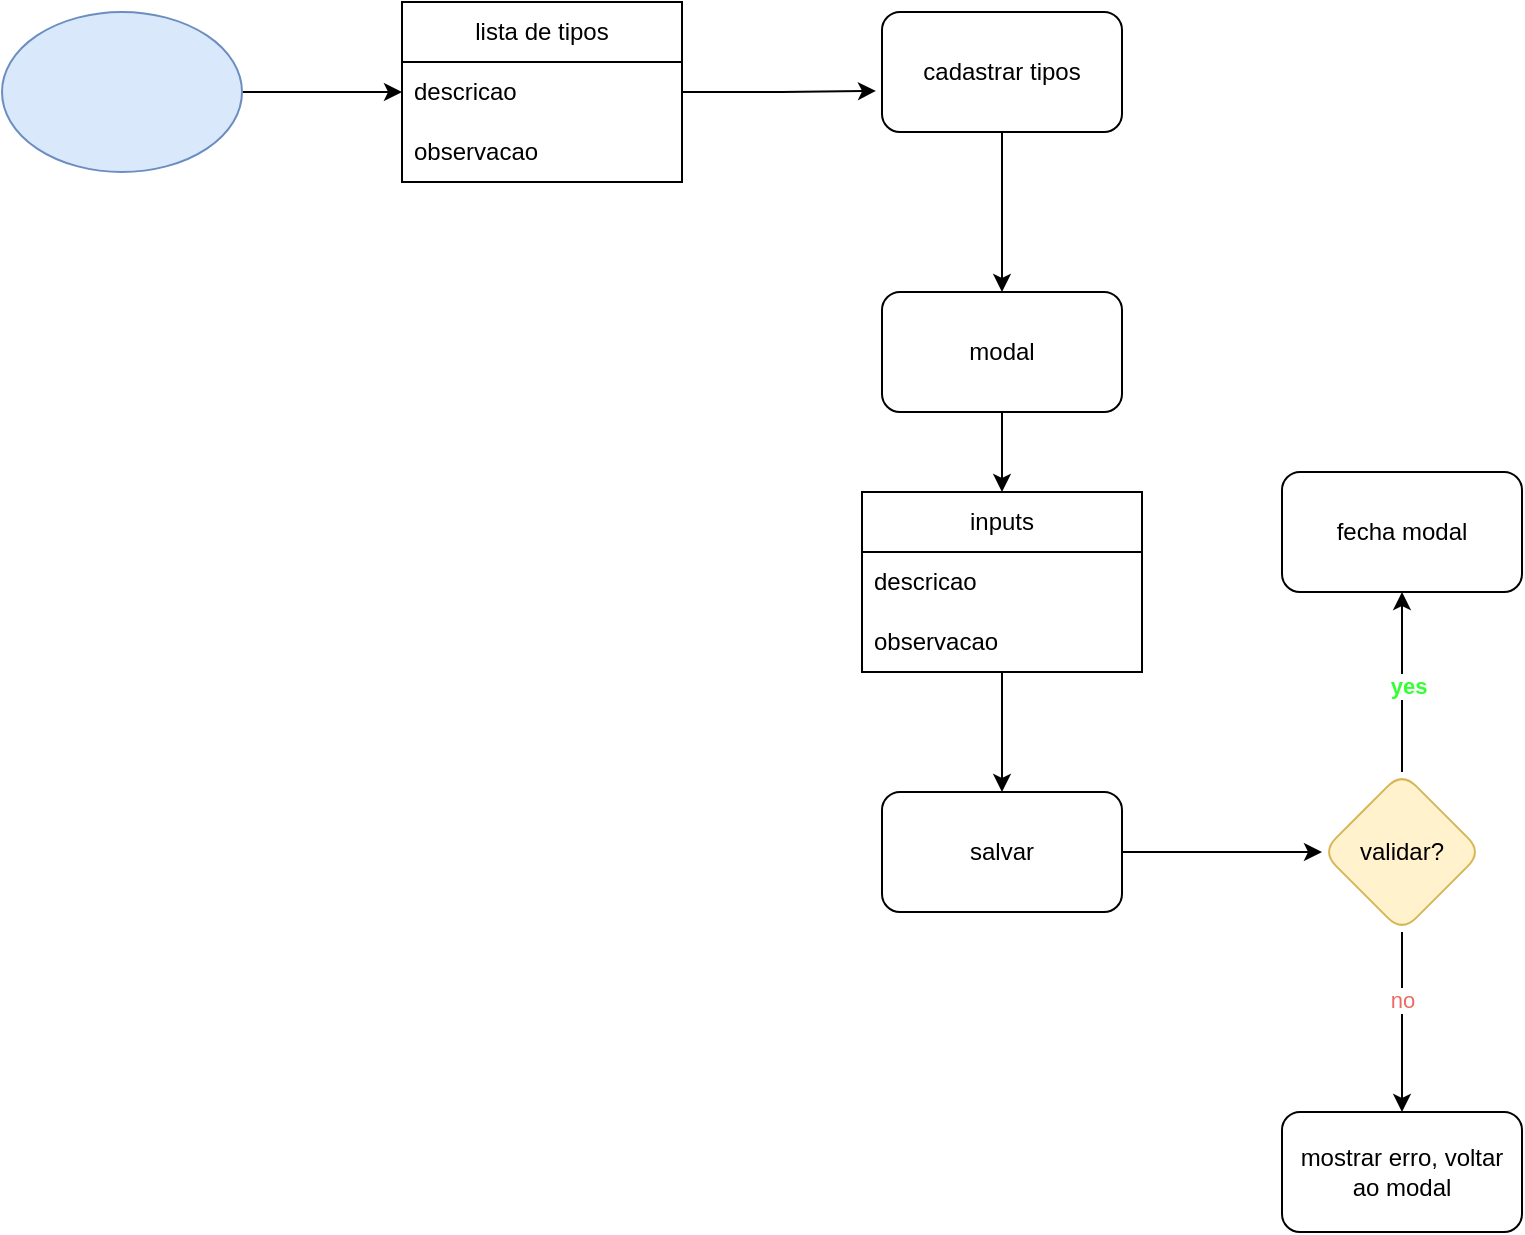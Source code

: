 <mxfile version="26.0.16">
  <diagram name="Page-1" id="oFdJWoArPh4DE6rnn9R_">
    <mxGraphModel dx="2037" dy="1067" grid="1" gridSize="10" guides="1" tooltips="1" connect="1" arrows="1" fold="1" page="1" pageScale="1" pageWidth="827" pageHeight="1169" math="0" shadow="0">
      <root>
        <mxCell id="0" />
        <mxCell id="1" parent="0" />
        <mxCell id="DNofbDAp4UMnyWNRKpoe-1" style="edgeStyle=orthogonalEdgeStyle;rounded=0;orthogonalLoop=1;jettySize=auto;html=1;entryX=0;entryY=0.5;entryDx=0;entryDy=0;" edge="1" parent="1" source="DNofbDAp4UMnyWNRKpoe-2" target="DNofbDAp4UMnyWNRKpoe-4">
          <mxGeometry relative="1" as="geometry" />
        </mxCell>
        <mxCell id="DNofbDAp4UMnyWNRKpoe-2" value="" style="ellipse;whiteSpace=wrap;html=1;fillColor=#dae8fc;strokeColor=#6c8ebf;" vertex="1" parent="1">
          <mxGeometry x="40" y="210" width="120" height="80" as="geometry" />
        </mxCell>
        <mxCell id="DNofbDAp4UMnyWNRKpoe-3" value="lista de tipos" style="swimlane;fontStyle=0;childLayout=stackLayout;horizontal=1;startSize=30;horizontalStack=0;resizeParent=1;resizeParentMax=0;resizeLast=0;collapsible=1;marginBottom=0;whiteSpace=wrap;html=1;" vertex="1" parent="1">
          <mxGeometry x="240" y="205" width="140" height="90" as="geometry" />
        </mxCell>
        <mxCell id="DNofbDAp4UMnyWNRKpoe-4" value="descricao" style="text;strokeColor=none;fillColor=none;align=left;verticalAlign=middle;spacingLeft=4;spacingRight=4;overflow=hidden;points=[[0,0.5],[1,0.5]];portConstraint=eastwest;rotatable=0;whiteSpace=wrap;html=1;" vertex="1" parent="DNofbDAp4UMnyWNRKpoe-3">
          <mxGeometry y="30" width="140" height="30" as="geometry" />
        </mxCell>
        <mxCell id="DNofbDAp4UMnyWNRKpoe-5" value="observacao" style="text;strokeColor=none;fillColor=none;align=left;verticalAlign=middle;spacingLeft=4;spacingRight=4;overflow=hidden;points=[[0,0.5],[1,0.5]];portConstraint=eastwest;rotatable=0;whiteSpace=wrap;html=1;" vertex="1" parent="DNofbDAp4UMnyWNRKpoe-3">
          <mxGeometry y="60" width="140" height="30" as="geometry" />
        </mxCell>
        <mxCell id="DNofbDAp4UMnyWNRKpoe-6" value="" style="edgeStyle=orthogonalEdgeStyle;rounded=0;orthogonalLoop=1;jettySize=auto;html=1;" edge="1" parent="1" source="DNofbDAp4UMnyWNRKpoe-7" target="DNofbDAp4UMnyWNRKpoe-10">
          <mxGeometry relative="1" as="geometry" />
        </mxCell>
        <mxCell id="DNofbDAp4UMnyWNRKpoe-7" value="cadastrar tipos" style="rounded=1;whiteSpace=wrap;html=1;" vertex="1" parent="1">
          <mxGeometry x="480" y="210" width="120" height="60" as="geometry" />
        </mxCell>
        <mxCell id="DNofbDAp4UMnyWNRKpoe-8" style="edgeStyle=orthogonalEdgeStyle;rounded=0;orthogonalLoop=1;jettySize=auto;html=1;entryX=-0.025;entryY=0.658;entryDx=0;entryDy=0;entryPerimeter=0;" edge="1" parent="1" source="DNofbDAp4UMnyWNRKpoe-4" target="DNofbDAp4UMnyWNRKpoe-7">
          <mxGeometry relative="1" as="geometry" />
        </mxCell>
        <mxCell id="DNofbDAp4UMnyWNRKpoe-9" value="" style="edgeStyle=orthogonalEdgeStyle;rounded=0;orthogonalLoop=1;jettySize=auto;html=1;entryX=0.5;entryY=0;entryDx=0;entryDy=0;" edge="1" parent="1" source="DNofbDAp4UMnyWNRKpoe-10" target="DNofbDAp4UMnyWNRKpoe-12">
          <mxGeometry relative="1" as="geometry" />
        </mxCell>
        <mxCell id="DNofbDAp4UMnyWNRKpoe-10" value="modal" style="whiteSpace=wrap;html=1;rounded=1;" vertex="1" parent="1">
          <mxGeometry x="480" y="350" width="120" height="60" as="geometry" />
        </mxCell>
        <mxCell id="DNofbDAp4UMnyWNRKpoe-11" style="edgeStyle=orthogonalEdgeStyle;rounded=0;orthogonalLoop=1;jettySize=auto;html=1;entryX=0.5;entryY=0;entryDx=0;entryDy=0;" edge="1" parent="1" source="DNofbDAp4UMnyWNRKpoe-12" target="DNofbDAp4UMnyWNRKpoe-16">
          <mxGeometry relative="1" as="geometry" />
        </mxCell>
        <mxCell id="DNofbDAp4UMnyWNRKpoe-12" value="inputs" style="swimlane;fontStyle=0;childLayout=stackLayout;horizontal=1;startSize=30;horizontalStack=0;resizeParent=1;resizeParentMax=0;resizeLast=0;collapsible=1;marginBottom=0;whiteSpace=wrap;html=1;" vertex="1" parent="1">
          <mxGeometry x="470" y="450" width="140" height="90" as="geometry" />
        </mxCell>
        <mxCell id="DNofbDAp4UMnyWNRKpoe-13" value="descricao" style="text;strokeColor=none;fillColor=none;align=left;verticalAlign=middle;spacingLeft=4;spacingRight=4;overflow=hidden;points=[[0,0.5],[1,0.5]];portConstraint=eastwest;rotatable=0;whiteSpace=wrap;html=1;" vertex="1" parent="DNofbDAp4UMnyWNRKpoe-12">
          <mxGeometry y="30" width="140" height="30" as="geometry" />
        </mxCell>
        <mxCell id="DNofbDAp4UMnyWNRKpoe-14" value="observacao" style="text;strokeColor=none;fillColor=none;align=left;verticalAlign=middle;spacingLeft=4;spacingRight=4;overflow=hidden;points=[[0,0.5],[1,0.5]];portConstraint=eastwest;rotatable=0;whiteSpace=wrap;html=1;" vertex="1" parent="DNofbDAp4UMnyWNRKpoe-12">
          <mxGeometry y="60" width="140" height="30" as="geometry" />
        </mxCell>
        <mxCell id="DNofbDAp4UMnyWNRKpoe-15" value="" style="edgeStyle=orthogonalEdgeStyle;rounded=0;orthogonalLoop=1;jettySize=auto;html=1;" edge="1" parent="1" source="DNofbDAp4UMnyWNRKpoe-16" target="DNofbDAp4UMnyWNRKpoe-21">
          <mxGeometry relative="1" as="geometry" />
        </mxCell>
        <mxCell id="DNofbDAp4UMnyWNRKpoe-16" value="salvar" style="whiteSpace=wrap;html=1;rounded=1;" vertex="1" parent="1">
          <mxGeometry x="480" y="600" width="120" height="60" as="geometry" />
        </mxCell>
        <mxCell id="DNofbDAp4UMnyWNRKpoe-17" value="" style="edgeStyle=orthogonalEdgeStyle;rounded=0;orthogonalLoop=1;jettySize=auto;html=1;" edge="1" parent="1" source="DNofbDAp4UMnyWNRKpoe-21" target="DNofbDAp4UMnyWNRKpoe-22">
          <mxGeometry relative="1" as="geometry" />
        </mxCell>
        <mxCell id="DNofbDAp4UMnyWNRKpoe-18" value="yes" style="edgeLabel;html=1;align=center;verticalAlign=middle;resizable=0;points=[];fontColor=#33FF33;fontStyle=1" vertex="1" connectable="0" parent="DNofbDAp4UMnyWNRKpoe-17">
          <mxGeometry x="-0.044" y="-3" relative="1" as="geometry">
            <mxPoint as="offset" />
          </mxGeometry>
        </mxCell>
        <mxCell id="DNofbDAp4UMnyWNRKpoe-19" value="" style="edgeStyle=orthogonalEdgeStyle;rounded=0;orthogonalLoop=1;jettySize=auto;html=1;fontStyle=1" edge="1" parent="1" source="DNofbDAp4UMnyWNRKpoe-21" target="DNofbDAp4UMnyWNRKpoe-23">
          <mxGeometry relative="1" as="geometry" />
        </mxCell>
        <mxCell id="DNofbDAp4UMnyWNRKpoe-20" value="no" style="edgeLabel;html=1;align=center;verticalAlign=middle;resizable=0;points=[];fontColor=#EA6B66;" vertex="1" connectable="0" parent="DNofbDAp4UMnyWNRKpoe-19">
          <mxGeometry x="-0.252" relative="1" as="geometry">
            <mxPoint as="offset" />
          </mxGeometry>
        </mxCell>
        <mxCell id="DNofbDAp4UMnyWNRKpoe-21" value="validar?" style="rhombus;whiteSpace=wrap;html=1;rounded=1;fillColor=#fff2cc;strokeColor=#d6b656;" vertex="1" parent="1">
          <mxGeometry x="700" y="590" width="80" height="80" as="geometry" />
        </mxCell>
        <mxCell id="DNofbDAp4UMnyWNRKpoe-22" value="fecha modal" style="whiteSpace=wrap;html=1;rounded=1;" vertex="1" parent="1">
          <mxGeometry x="680" y="440" width="120" height="60" as="geometry" />
        </mxCell>
        <mxCell id="DNofbDAp4UMnyWNRKpoe-23" value="mostrar erro, voltar ao modal" style="whiteSpace=wrap;html=1;rounded=1;" vertex="1" parent="1">
          <mxGeometry x="680" y="760" width="120" height="60" as="geometry" />
        </mxCell>
      </root>
    </mxGraphModel>
  </diagram>
</mxfile>
